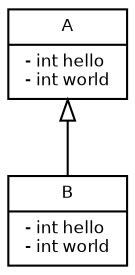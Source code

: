 /*
  this file has been created by abidos
  F. Manuel Hevia Garcia fructu@gmail.com
*/
digraph G {
        fontname = "Bitstream Vera Sans"
        fontsize = 8

        node [
                fontname = "Bitstream Vera Sans"
                fontsize = 8
                shape = "record"
        ]

        edge [
                fontname = "Bitstream Vera Sans"
                fontsize = 8
        ]

/* c_generator_class_diagram::classes() */
  A [
    URL="A[main.cpp:1];A[main.cpp:1];hello[main.cpp:2];world[main.cpp:3]",
    label="{ A|- int hello\l- int world\l}"
  ]

  B [
    URL="B[main.cpp:6];B[main.cpp:6];hello[main.cpp:7];world[main.cpp:8]",
    label="{ B|- int hello\l- int world\l}"
  ]  
/* c_generator_class_diagram::inheritance() */
  /*B->A*/  A->B [dir = "back", color = "black", arrowtail = "empty"];
/* c_generator_class_diagram::friends() */
/* compositions_aggregations */
}
